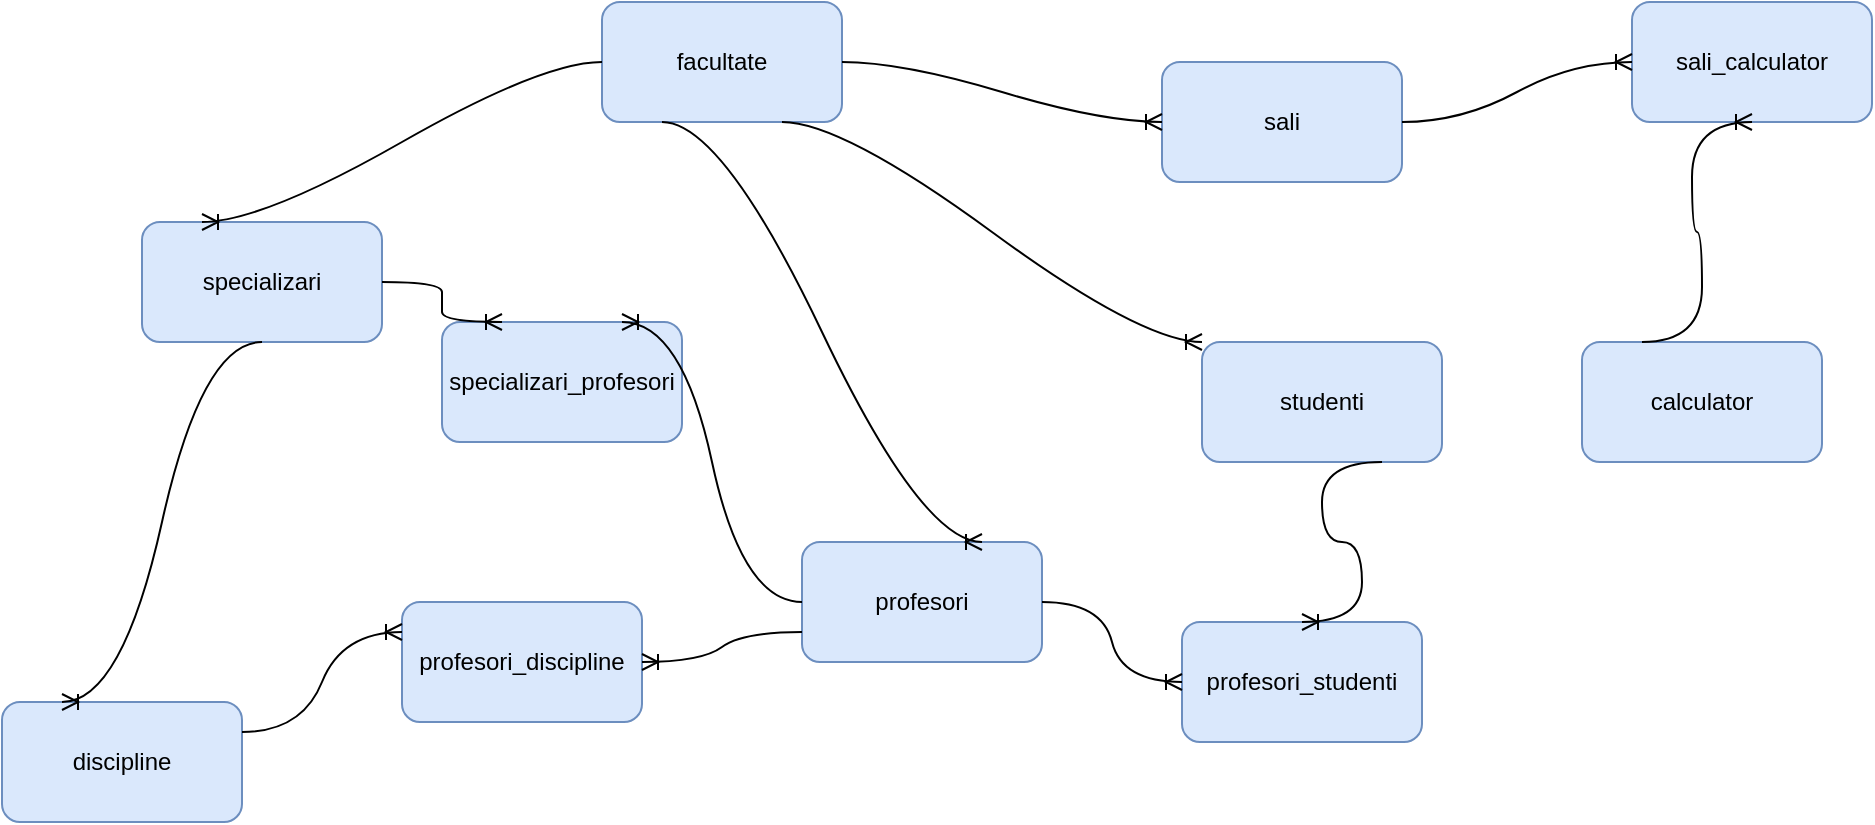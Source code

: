 <mxfile version="22.1.4" type="github">
  <diagram name="Pagina-1" id="ZnGZ_Wo6yGiEwkyorRG7">
    <mxGraphModel dx="2219" dy="1393" grid="1" gridSize="10" guides="1" tooltips="1" connect="1" arrows="1" fold="1" page="1" pageScale="1" pageWidth="1169" pageHeight="827" math="0" shadow="0">
      <root>
        <mxCell id="0" />
        <mxCell id="1" parent="0" />
        <mxCell id="LuBiw5fWUy24_87koyGa-2" value="facultate" style="rounded=1;whiteSpace=wrap;html=1;fillColor=#dae8fc;strokeColor=#6c8ebf;" vertex="1" parent="1">
          <mxGeometry x="-50" y="-50" width="120" height="60" as="geometry" />
        </mxCell>
        <mxCell id="LuBiw5fWUy24_87koyGa-10" value="studenti" style="rounded=1;whiteSpace=wrap;html=1;fillColor=#dae8fc;strokeColor=#6c8ebf;" vertex="1" parent="1">
          <mxGeometry x="250" y="120" width="120" height="60" as="geometry" />
        </mxCell>
        <mxCell id="LuBiw5fWUy24_87koyGa-11" value="profesori" style="rounded=1;whiteSpace=wrap;html=1;fillColor=#dae8fc;strokeColor=#6c8ebf;" vertex="1" parent="1">
          <mxGeometry x="50" y="220" width="120" height="60" as="geometry" />
        </mxCell>
        <mxCell id="LuBiw5fWUy24_87koyGa-12" value="sali&lt;br&gt;" style="rounded=1;whiteSpace=wrap;html=1;fillColor=#dae8fc;strokeColor=#6c8ebf;" vertex="1" parent="1">
          <mxGeometry x="230" y="-20" width="120" height="60" as="geometry" />
        </mxCell>
        <mxCell id="LuBiw5fWUy24_87koyGa-13" value="discipline" style="rounded=1;whiteSpace=wrap;html=1;fillColor=#dae8fc;strokeColor=#6c8ebf;" vertex="1" parent="1">
          <mxGeometry x="-350" y="300" width="120" height="60" as="geometry" />
        </mxCell>
        <mxCell id="LuBiw5fWUy24_87koyGa-17" value="calculator" style="rounded=1;whiteSpace=wrap;html=1;fillColor=#dae8fc;strokeColor=#6c8ebf;" vertex="1" parent="1">
          <mxGeometry x="440" y="120" width="120" height="60" as="geometry" />
        </mxCell>
        <mxCell id="LuBiw5fWUy24_87koyGa-18" value="specializari" style="rounded=1;whiteSpace=wrap;html=1;fillColor=#dae8fc;strokeColor=#6c8ebf;" vertex="1" parent="1">
          <mxGeometry x="-280" y="60" width="120" height="60" as="geometry" />
        </mxCell>
        <mxCell id="LuBiw5fWUy24_87koyGa-19" value="" style="edgeStyle=entityRelationEdgeStyle;fontSize=12;html=1;endArrow=ERoneToMany;exitX=1;exitY=0.5;exitDx=0;exitDy=0;entryX=0;entryY=0.5;entryDx=0;entryDy=0;curved=1;" edge="1" parent="1" source="LuBiw5fWUy24_87koyGa-2" target="LuBiw5fWUy24_87koyGa-12">
          <mxGeometry width="100" height="100" relative="1" as="geometry">
            <mxPoint x="250" y="240" as="sourcePoint" />
            <mxPoint x="350" y="140" as="targetPoint" />
          </mxGeometry>
        </mxCell>
        <mxCell id="LuBiw5fWUy24_87koyGa-20" value="" style="edgeStyle=entityRelationEdgeStyle;fontSize=12;html=1;endArrow=ERoneToMany;exitX=0;exitY=0.5;exitDx=0;exitDy=0;curved=1;entryX=0.25;entryY=0;entryDx=0;entryDy=0;" edge="1" parent="1" source="LuBiw5fWUy24_87koyGa-2" target="LuBiw5fWUy24_87koyGa-18">
          <mxGeometry width="100" height="100" relative="1" as="geometry">
            <mxPoint x="250" y="240" as="sourcePoint" />
            <mxPoint y="200" as="targetPoint" />
            <Array as="points">
              <mxPoint y="120" />
              <mxPoint x="10" y="110" />
              <mxPoint x="70" y="200" />
            </Array>
          </mxGeometry>
        </mxCell>
        <mxCell id="LuBiw5fWUy24_87koyGa-23" value="sali_calculator" style="rounded=1;whiteSpace=wrap;html=1;fillColor=#dae8fc;strokeColor=#6c8ebf;" vertex="1" parent="1">
          <mxGeometry x="465" y="-50" width="120" height="60" as="geometry" />
        </mxCell>
        <mxCell id="LuBiw5fWUy24_87koyGa-24" value="" style="edgeStyle=entityRelationEdgeStyle;fontSize=12;html=1;endArrow=ERoneToMany;exitX=1;exitY=0.5;exitDx=0;exitDy=0;entryX=0;entryY=0.5;entryDx=0;entryDy=0;curved=1;" edge="1" parent="1" source="LuBiw5fWUy24_87koyGa-12" target="LuBiw5fWUy24_87koyGa-23">
          <mxGeometry width="100" height="100" relative="1" as="geometry">
            <mxPoint x="250" y="240" as="sourcePoint" />
            <mxPoint x="350" y="140" as="targetPoint" />
          </mxGeometry>
        </mxCell>
        <mxCell id="LuBiw5fWUy24_87koyGa-25" value="" style="edgeStyle=entityRelationEdgeStyle;fontSize=12;html=1;endArrow=ERoneToMany;entryX=0.5;entryY=1;entryDx=0;entryDy=0;exitX=0.25;exitY=0;exitDx=0;exitDy=0;curved=1;" edge="1" parent="1" source="LuBiw5fWUy24_87koyGa-17" target="LuBiw5fWUy24_87koyGa-23">
          <mxGeometry width="100" height="100" relative="1" as="geometry">
            <mxPoint x="250" y="240" as="sourcePoint" />
            <mxPoint x="350" y="140" as="targetPoint" />
          </mxGeometry>
        </mxCell>
        <mxCell id="LuBiw5fWUy24_87koyGa-26" value="" style="edgeStyle=entityRelationEdgeStyle;fontSize=12;html=1;endArrow=ERoneToMany;exitX=0.25;exitY=1;exitDx=0;exitDy=0;entryX=0.75;entryY=0;entryDx=0;entryDy=0;curved=1;" edge="1" parent="1" source="LuBiw5fWUy24_87koyGa-2" target="LuBiw5fWUy24_87koyGa-11">
          <mxGeometry width="100" height="100" relative="1" as="geometry">
            <mxPoint x="250" y="240" as="sourcePoint" />
            <mxPoint x="350" y="140" as="targetPoint" />
          </mxGeometry>
        </mxCell>
        <mxCell id="LuBiw5fWUy24_87koyGa-28" value="" style="edgeStyle=entityRelationEdgeStyle;fontSize=12;html=1;endArrow=ERoneToMany;exitX=0.5;exitY=1;exitDx=0;exitDy=0;entryX=0.25;entryY=0;entryDx=0;entryDy=0;curved=1;" edge="1" parent="1" source="LuBiw5fWUy24_87koyGa-18" target="LuBiw5fWUy24_87koyGa-13">
          <mxGeometry width="100" height="100" relative="1" as="geometry">
            <mxPoint x="-40" y="220" as="sourcePoint" />
            <mxPoint x="-280" y="230" as="targetPoint" />
          </mxGeometry>
        </mxCell>
        <mxCell id="LuBiw5fWUy24_87koyGa-32" value="" style="edgeStyle=entityRelationEdgeStyle;fontSize=12;html=1;endArrow=ERoneToMany;exitX=0.75;exitY=1;exitDx=0;exitDy=0;entryX=0;entryY=0;entryDx=0;entryDy=0;curved=1;" edge="1" parent="1" source="LuBiw5fWUy24_87koyGa-2" target="LuBiw5fWUy24_87koyGa-10">
          <mxGeometry width="100" height="100" relative="1" as="geometry">
            <mxPoint x="110" y="220" as="sourcePoint" />
            <mxPoint x="210" y="120" as="targetPoint" />
          </mxGeometry>
        </mxCell>
        <mxCell id="LuBiw5fWUy24_87koyGa-33" value="specializari_profesori" style="rounded=1;whiteSpace=wrap;html=1;fillColor=#dae8fc;strokeColor=#6c8ebf;" vertex="1" parent="1">
          <mxGeometry x="-130" y="110" width="120" height="60" as="geometry" />
        </mxCell>
        <mxCell id="LuBiw5fWUy24_87koyGa-34" value="" style="edgeStyle=entityRelationEdgeStyle;fontSize=12;html=1;endArrow=ERoneToMany;exitX=1;exitY=0.5;exitDx=0;exitDy=0;entryX=0.25;entryY=0;entryDx=0;entryDy=0;curved=1;" edge="1" parent="1" source="LuBiw5fWUy24_87koyGa-18" target="LuBiw5fWUy24_87koyGa-33">
          <mxGeometry width="100" height="100" relative="1" as="geometry">
            <mxPoint x="110" y="230" as="sourcePoint" />
            <mxPoint x="210" y="130" as="targetPoint" />
          </mxGeometry>
        </mxCell>
        <mxCell id="LuBiw5fWUy24_87koyGa-35" value="" style="edgeStyle=entityRelationEdgeStyle;fontSize=12;html=1;endArrow=ERoneToMany;exitX=0;exitY=0.5;exitDx=0;exitDy=0;entryX=0.75;entryY=0;entryDx=0;entryDy=0;curved=1;" edge="1" parent="1" source="LuBiw5fWUy24_87koyGa-11" target="LuBiw5fWUy24_87koyGa-33">
          <mxGeometry width="100" height="100" relative="1" as="geometry">
            <mxPoint x="110" y="230" as="sourcePoint" />
            <mxPoint x="210" y="130" as="targetPoint" />
          </mxGeometry>
        </mxCell>
        <mxCell id="LuBiw5fWUy24_87koyGa-36" value="profesori_discipline" style="rounded=1;whiteSpace=wrap;html=1;fillColor=#dae8fc;strokeColor=#6c8ebf;" vertex="1" parent="1">
          <mxGeometry x="-150" y="250" width="120" height="60" as="geometry" />
        </mxCell>
        <mxCell id="LuBiw5fWUy24_87koyGa-37" value="" style="edgeStyle=entityRelationEdgeStyle;fontSize=12;html=1;endArrow=ERoneToMany;exitX=1;exitY=0.25;exitDx=0;exitDy=0;entryX=0;entryY=0.25;entryDx=0;entryDy=0;curved=1;" edge="1" parent="1" source="LuBiw5fWUy24_87koyGa-13" target="LuBiw5fWUy24_87koyGa-36">
          <mxGeometry width="100" height="100" relative="1" as="geometry">
            <mxPoint x="110" y="230" as="sourcePoint" />
            <mxPoint x="210" y="130" as="targetPoint" />
          </mxGeometry>
        </mxCell>
        <mxCell id="LuBiw5fWUy24_87koyGa-38" value="" style="edgeStyle=entityRelationEdgeStyle;fontSize=12;html=1;endArrow=ERoneToMany;exitX=0;exitY=0.75;exitDx=0;exitDy=0;entryX=1;entryY=0.5;entryDx=0;entryDy=0;curved=1;" edge="1" parent="1" source="LuBiw5fWUy24_87koyGa-11" target="LuBiw5fWUy24_87koyGa-36">
          <mxGeometry width="100" height="100" relative="1" as="geometry">
            <mxPoint x="110" y="230" as="sourcePoint" />
            <mxPoint x="210" y="130" as="targetPoint" />
          </mxGeometry>
        </mxCell>
        <mxCell id="LuBiw5fWUy24_87koyGa-40" value="profesori_studenti" style="rounded=1;whiteSpace=wrap;html=1;fillColor=#dae8fc;strokeColor=#6c8ebf;" vertex="1" parent="1">
          <mxGeometry x="240" y="260" width="120" height="60" as="geometry" />
        </mxCell>
        <mxCell id="LuBiw5fWUy24_87koyGa-41" value="" style="edgeStyle=entityRelationEdgeStyle;fontSize=12;html=1;endArrow=ERoneToMany;exitX=1;exitY=0.5;exitDx=0;exitDy=0;entryX=0;entryY=0.5;entryDx=0;entryDy=0;curved=1;" edge="1" parent="1" source="LuBiw5fWUy24_87koyGa-11" target="LuBiw5fWUy24_87koyGa-40">
          <mxGeometry width="100" height="100" relative="1" as="geometry">
            <mxPoint x="70" y="270" as="sourcePoint" />
            <mxPoint x="170" y="170" as="targetPoint" />
          </mxGeometry>
        </mxCell>
        <mxCell id="LuBiw5fWUy24_87koyGa-42" value="" style="edgeStyle=entityRelationEdgeStyle;fontSize=12;html=1;endArrow=ERoneToMany;exitX=0.75;exitY=1;exitDx=0;exitDy=0;entryX=0.5;entryY=0;entryDx=0;entryDy=0;curved=1;" edge="1" parent="1" source="LuBiw5fWUy24_87koyGa-10" target="LuBiw5fWUy24_87koyGa-40">
          <mxGeometry width="100" height="100" relative="1" as="geometry">
            <mxPoint x="70" y="270" as="sourcePoint" />
            <mxPoint x="170" y="170" as="targetPoint" />
          </mxGeometry>
        </mxCell>
      </root>
    </mxGraphModel>
  </diagram>
</mxfile>
